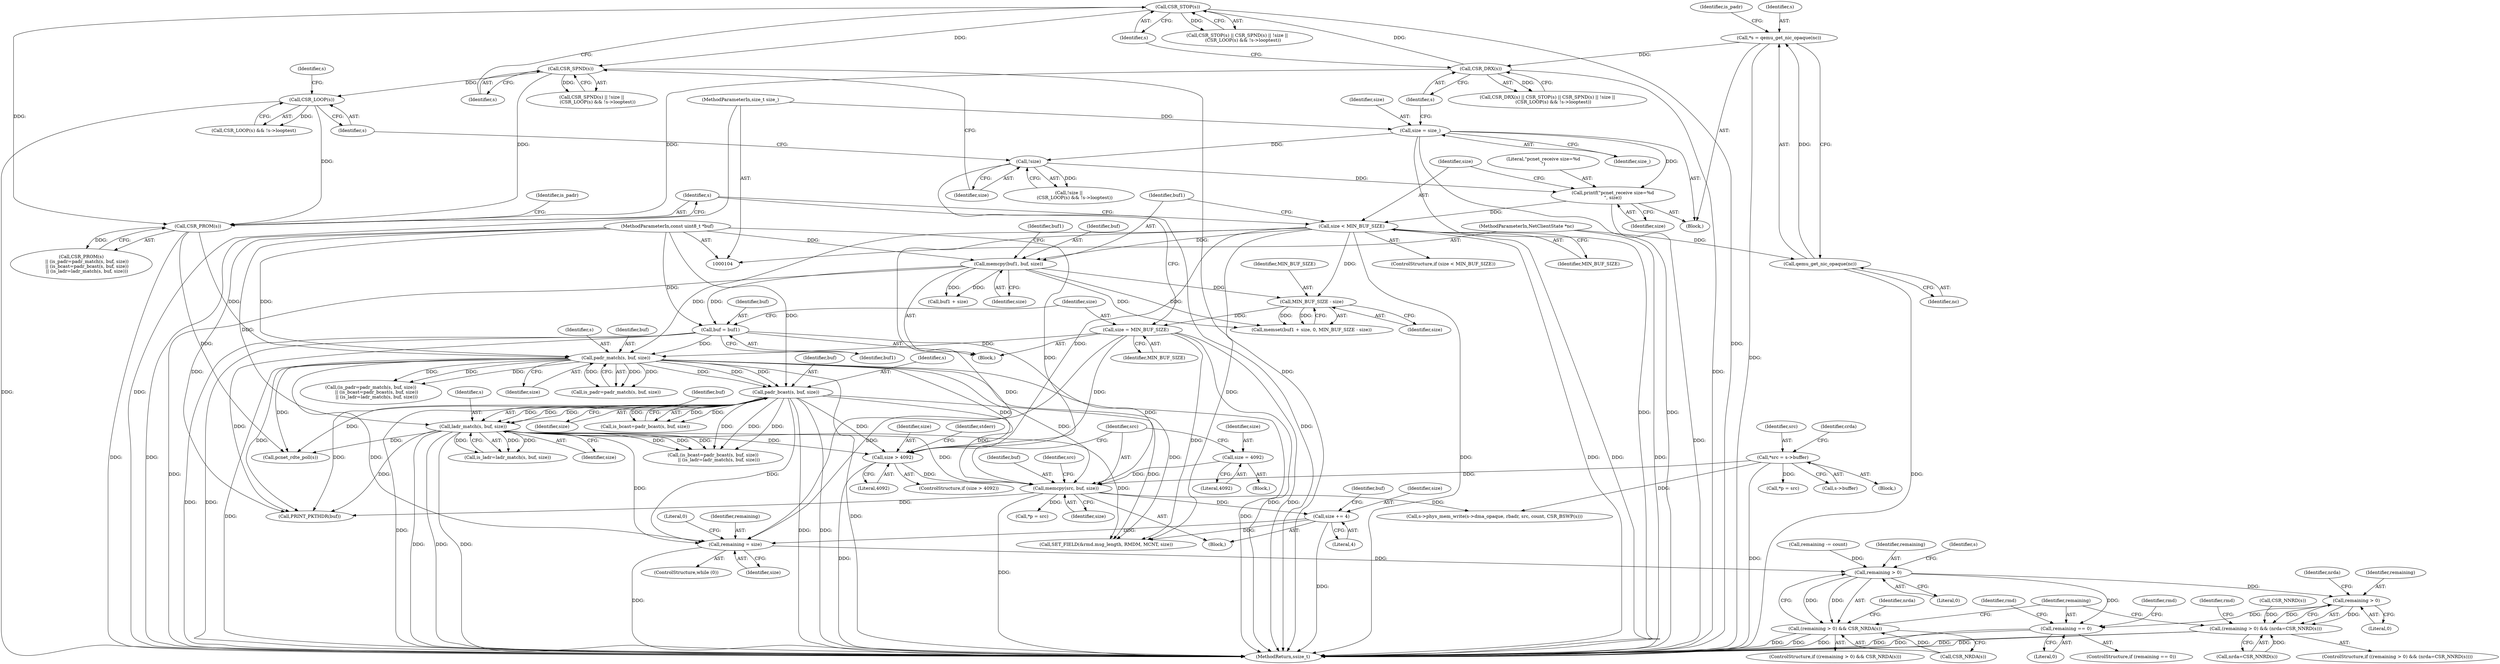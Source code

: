 digraph "0_qemu_8b98a2f07175d46c3f7217639bd5e03f2ec56343@API" {
"1000494" [label="(Call,remaining = size)"];
"1000206" [label="(Call,ladr_match(s, buf, size))"];
"1000200" [label="(Call,padr_bcast(s, buf, size))"];
"1000193" [label="(Call,padr_match(s, buf, size))"];
"1000188" [label="(Call,CSR_PROM(s))"];
"1000141" [label="(Call,CSR_STOP(s))"];
"1000138" [label="(Call,CSR_DRX(s))"];
"1000110" [label="(Call,*s = qemu_get_nic_opaque(nc))"];
"1000112" [label="(Call,qemu_get_nic_opaque(nc))"];
"1000105" [label="(MethodParameterIn,NetClientState *nc)"];
"1000150" [label="(Call,CSR_LOOP(s))"];
"1000144" [label="(Call,CSR_SPND(s))"];
"1000180" [label="(Call,buf = buf1)"];
"1000168" [label="(Call,memcpy(buf1, buf, size))"];
"1000106" [label="(MethodParameterIn,const uint8_t *buf)"];
"1000164" [label="(Call,size < MIN_BUF_SIZE)"];
"1000160" [label="(Call,printf(\"pcnet_receive size=%d\n\", size))"];
"1000133" [label="(Call,size = size_)"];
"1000107" [label="(MethodParameterIn,size_t size_)"];
"1000147" [label="(Call,!size)"];
"1000183" [label="(Call,size = MIN_BUF_SIZE)"];
"1000177" [label="(Call,MIN_BUF_SIZE - size)"];
"1000390" [label="(Call,size += 4)"];
"1000354" [label="(Call,memcpy(src, buf, size))"];
"1000322" [label="(Call,*src = s->buffer)"];
"1000351" [label="(Call,size = 4092)"];
"1000344" [label="(Call,size > 4092)"];
"1000500" [label="(Call,remaining > 0)"];
"1000499" [label="(Call,(remaining > 0) && CSR_NRDA(s))"];
"1000537" [label="(Call,remaining > 0)"];
"1000536" [label="(Call,(remaining > 0) && (nrda=CSR_NNRD(s)))"];
"1000565" [label="(Call,remaining == 0)"];
"1000204" [label="(Call,is_ladr=ladr_match(s, buf, size))"];
"1000133" [label="(Call,size = size_)"];
"1000400" [label="(Call,*p = src)"];
"1000177" [label="(Call,MIN_BUF_SIZE - size)"];
"1000137" [label="(Call,CSR_DRX(s) || CSR_STOP(s) || CSR_SPND(s) || !size ||\n        (CSR_LOOP(s) && !s->looptest))"];
"1000645" [label="(Identifier,rmd)"];
"1000134" [label="(Identifier,size)"];
"1000536" [label="(Call,(remaining > 0) && (nrda=CSR_NNRD(s)))"];
"1000203" [label="(Identifier,size)"];
"1000492" [label="(ControlStructure,while (0))"];
"1000166" [label="(Identifier,MIN_BUF_SIZE)"];
"1000503" [label="(Call,CSR_NRDA(s))"];
"1000357" [label="(Identifier,size)"];
"1000567" [label="(Literal,0)"];
"1000187" [label="(Call,CSR_PROM(s)\n        || (is_padr=padr_match(s, buf, size))\n        || (is_bcast=padr_bcast(s, buf, size))\n        || (is_ladr=ladr_match(s, buf, size)))"];
"1000547" [label="(Identifier,rmd)"];
"1000183" [label="(Call,size = MIN_BUF_SIZE)"];
"1000201" [label="(Identifier,s)"];
"1000498" [label="(ControlStructure,if ((remaining > 0) && CSR_NRDA(s)))"];
"1000135" [label="(Identifier,size_)"];
"1000139" [label="(Identifier,s)"];
"1000473" [label="(Call,remaining -= count)"];
"1000180" [label="(Call,buf = buf1)"];
"1000188" [label="(Call,CSR_PROM(s))"];
"1000172" [label="(Call,memset(buf1 + size, 0, MIN_BUF_SIZE - size))"];
"1000355" [label="(Identifier,src)"];
"1000179" [label="(Identifier,size)"];
"1000322" [label="(Call,*src = s->buffer)"];
"1000181" [label="(Identifier,buf)"];
"1000185" [label="(Identifier,MIN_BUF_SIZE)"];
"1000165" [label="(Identifier,size)"];
"1000209" [label="(Identifier,size)"];
"1000116" [label="(Identifier,is_padr)"];
"1000173" [label="(Call,buf1 + size)"];
"1000496" [label="(Identifier,size)"];
"1000194" [label="(Identifier,s)"];
"1000564" [label="(ControlStructure,if (remaining == 0))"];
"1000541" [label="(Identifier,nrda)"];
"1000329" [label="(Identifier,crda)"];
"1000168" [label="(Call,memcpy(buf1, buf, size))"];
"1000542" [label="(Call,CSR_NNRD(s))"];
"1000324" [label="(Call,s->buffer)"];
"1000424" [label="(Call,PRINT_PKTHDR(buf))"];
"1000565" [label="(Call,remaining == 0)"];
"1000198" [label="(Call,is_bcast=padr_bcast(s, buf, size))"];
"1000191" [label="(Call,is_padr=padr_match(s, buf, size))"];
"1000140" [label="(Call,CSR_STOP(s) || CSR_SPND(s) || !size ||\n        (CSR_LOOP(s) && !s->looptest))"];
"1000105" [label="(MethodParameterIn,NetClientState *nc)"];
"1000162" [label="(Identifier,size)"];
"1000537" [label="(Call,remaining > 0)"];
"1000138" [label="(Call,CSR_DRX(s))"];
"1000392" [label="(Literal,4)"];
"1000144" [label="(Call,CSR_SPND(s))"];
"1000500" [label="(Call,remaining > 0)"];
"1000345" [label="(Identifier,size)"];
"1000189" [label="(Identifier,s)"];
"1000107" [label="(MethodParameterIn,size_t size_)"];
"1000323" [label="(Identifier,src)"];
"1000352" [label="(Identifier,size)"];
"1000148" [label="(Identifier,size)"];
"1000154" [label="(Identifier,s)"];
"1000540" [label="(Call,nrda=CSR_NNRD(s))"];
"1000151" [label="(Identifier,s)"];
"1000169" [label="(Identifier,buf1)"];
"1000493" [label="(Literal,0)"];
"1000143" [label="(Call,CSR_SPND(s) || !size ||\n        (CSR_LOOP(s) && !s->looptest))"];
"1000190" [label="(Call,(is_padr=padr_match(s, buf, size))\n        || (is_bcast=padr_bcast(s, buf, size))\n        || (is_ladr=ladr_match(s, buf, size)))"];
"1000161" [label="(Literal,\"pcnet_receive size=%d\n\")"];
"1000461" [label="(Call,s->phys_mem_write(s->dma_opaque, rbadr, src, count, CSR_BSWP(s)))"];
"1000535" [label="(ControlStructure,if ((remaining > 0) && (nrda=CSR_NNRD(s))))"];
"1000499" [label="(Call,(remaining > 0) && CSR_NRDA(s))"];
"1000141" [label="(Call,CSR_STOP(s))"];
"1000200" [label="(Call,padr_bcast(s, buf, size))"];
"1000184" [label="(Identifier,size)"];
"1000195" [label="(Identifier,buf)"];
"1000342" [label="(Block,)"];
"1000343" [label="(ControlStructure,if (size > 4092))"];
"1000711" [label="(MethodReturn,ssize_t)"];
"1000569" [label="(Call,SET_FIELD(&rmd.msg_length, RMDM, MCNT, size))"];
"1000142" [label="(Identifier,s)"];
"1000110" [label="(Call,*s = qemu_get_nic_opaque(nc))"];
"1000344" [label="(Call,size > 4092)"];
"1000211" [label="(Call,pcnet_rdte_poll(s))"];
"1000108" [label="(Block,)"];
"1000197" [label="(Call,(is_bcast=padr_bcast(s, buf, size))\n        || (is_ladr=ladr_match(s, buf, size)))"];
"1000170" [label="(Identifier,buf)"];
"1000146" [label="(Call,!size ||\n        (CSR_LOOP(s) && !s->looptest))"];
"1000351" [label="(Call,size = 4092)"];
"1000112" [label="(Call,qemu_get_nic_opaque(nc))"];
"1000494" [label="(Call,remaining = size)"];
"1000346" [label="(Literal,4092)"];
"1000196" [label="(Identifier,size)"];
"1000502" [label="(Literal,0)"];
"1000349" [label="(Identifier,stderr)"];
"1000149" [label="(Call,CSR_LOOP(s) && !s->looptest)"];
"1000163" [label="(ControlStructure,if (size < MIN_BUF_SIZE))"];
"1000539" [label="(Literal,0)"];
"1000538" [label="(Identifier,remaining)"];
"1000495" [label="(Identifier,remaining)"];
"1000572" [label="(Identifier,rmd)"];
"1000147" [label="(Call,!size)"];
"1000193" [label="(Call,padr_match(s, buf, size))"];
"1000207" [label="(Identifier,s)"];
"1000391" [label="(Identifier,size)"];
"1000320" [label="(Block,)"];
"1000347" [label="(Block,)"];
"1000192" [label="(Identifier,is_padr)"];
"1000150" [label="(Call,CSR_LOOP(s))"];
"1000368" [label="(Call,*p = src)"];
"1000390" [label="(Call,size += 4)"];
"1000354" [label="(Call,memcpy(src, buf, size))"];
"1000164" [label="(Call,size < MIN_BUF_SIZE)"];
"1000182" [label="(Identifier,buf1)"];
"1000174" [label="(Identifier,buf1)"];
"1000508" [label="(Identifier,nrda)"];
"1000145" [label="(Identifier,s)"];
"1000171" [label="(Identifier,size)"];
"1000178" [label="(Identifier,MIN_BUF_SIZE)"];
"1000501" [label="(Identifier,remaining)"];
"1000566" [label="(Identifier,remaining)"];
"1000106" [label="(MethodParameterIn,const uint8_t *buf)"];
"1000356" [label="(Identifier,buf)"];
"1000111" [label="(Identifier,s)"];
"1000425" [label="(Identifier,buf)"];
"1000206" [label="(Call,ladr_match(s, buf, size))"];
"1000113" [label="(Identifier,nc)"];
"1000504" [label="(Identifier,s)"];
"1000360" [label="(Identifier,src)"];
"1000208" [label="(Identifier,buf)"];
"1000160" [label="(Call,printf(\"pcnet_receive size=%d\n\", size))"];
"1000353" [label="(Literal,4092)"];
"1000202" [label="(Identifier,buf)"];
"1000167" [label="(Block,)"];
"1000494" -> "1000492"  [label="AST: "];
"1000494" -> "1000496"  [label="CFG: "];
"1000495" -> "1000494"  [label="AST: "];
"1000496" -> "1000494"  [label="AST: "];
"1000493" -> "1000494"  [label="CFG: "];
"1000494" -> "1000711"  [label="DDG: "];
"1000206" -> "1000494"  [label="DDG: "];
"1000183" -> "1000494"  [label="DDG: "];
"1000200" -> "1000494"  [label="DDG: "];
"1000390" -> "1000494"  [label="DDG: "];
"1000193" -> "1000494"  [label="DDG: "];
"1000164" -> "1000494"  [label="DDG: "];
"1000494" -> "1000500"  [label="DDG: "];
"1000206" -> "1000204"  [label="AST: "];
"1000206" -> "1000209"  [label="CFG: "];
"1000207" -> "1000206"  [label="AST: "];
"1000208" -> "1000206"  [label="AST: "];
"1000209" -> "1000206"  [label="AST: "];
"1000204" -> "1000206"  [label="CFG: "];
"1000206" -> "1000711"  [label="DDG: "];
"1000206" -> "1000711"  [label="DDG: "];
"1000206" -> "1000711"  [label="DDG: "];
"1000206" -> "1000197"  [label="DDG: "];
"1000206" -> "1000197"  [label="DDG: "];
"1000206" -> "1000197"  [label="DDG: "];
"1000206" -> "1000204"  [label="DDG: "];
"1000206" -> "1000204"  [label="DDG: "];
"1000206" -> "1000204"  [label="DDG: "];
"1000200" -> "1000206"  [label="DDG: "];
"1000200" -> "1000206"  [label="DDG: "];
"1000200" -> "1000206"  [label="DDG: "];
"1000106" -> "1000206"  [label="DDG: "];
"1000206" -> "1000211"  [label="DDG: "];
"1000206" -> "1000344"  [label="DDG: "];
"1000206" -> "1000354"  [label="DDG: "];
"1000206" -> "1000424"  [label="DDG: "];
"1000206" -> "1000569"  [label="DDG: "];
"1000200" -> "1000198"  [label="AST: "];
"1000200" -> "1000203"  [label="CFG: "];
"1000201" -> "1000200"  [label="AST: "];
"1000202" -> "1000200"  [label="AST: "];
"1000203" -> "1000200"  [label="AST: "];
"1000198" -> "1000200"  [label="CFG: "];
"1000200" -> "1000711"  [label="DDG: "];
"1000200" -> "1000711"  [label="DDG: "];
"1000200" -> "1000711"  [label="DDG: "];
"1000200" -> "1000197"  [label="DDG: "];
"1000200" -> "1000197"  [label="DDG: "];
"1000200" -> "1000197"  [label="DDG: "];
"1000200" -> "1000198"  [label="DDG: "];
"1000200" -> "1000198"  [label="DDG: "];
"1000200" -> "1000198"  [label="DDG: "];
"1000193" -> "1000200"  [label="DDG: "];
"1000193" -> "1000200"  [label="DDG: "];
"1000193" -> "1000200"  [label="DDG: "];
"1000106" -> "1000200"  [label="DDG: "];
"1000200" -> "1000211"  [label="DDG: "];
"1000200" -> "1000344"  [label="DDG: "];
"1000200" -> "1000354"  [label="DDG: "];
"1000200" -> "1000424"  [label="DDG: "];
"1000200" -> "1000569"  [label="DDG: "];
"1000193" -> "1000191"  [label="AST: "];
"1000193" -> "1000196"  [label="CFG: "];
"1000194" -> "1000193"  [label="AST: "];
"1000195" -> "1000193"  [label="AST: "];
"1000196" -> "1000193"  [label="AST: "];
"1000191" -> "1000193"  [label="CFG: "];
"1000193" -> "1000711"  [label="DDG: "];
"1000193" -> "1000711"  [label="DDG: "];
"1000193" -> "1000711"  [label="DDG: "];
"1000193" -> "1000190"  [label="DDG: "];
"1000193" -> "1000190"  [label="DDG: "];
"1000193" -> "1000190"  [label="DDG: "];
"1000193" -> "1000191"  [label="DDG: "];
"1000193" -> "1000191"  [label="DDG: "];
"1000193" -> "1000191"  [label="DDG: "];
"1000188" -> "1000193"  [label="DDG: "];
"1000180" -> "1000193"  [label="DDG: "];
"1000106" -> "1000193"  [label="DDG: "];
"1000183" -> "1000193"  [label="DDG: "];
"1000164" -> "1000193"  [label="DDG: "];
"1000193" -> "1000211"  [label="DDG: "];
"1000193" -> "1000344"  [label="DDG: "];
"1000193" -> "1000354"  [label="DDG: "];
"1000193" -> "1000424"  [label="DDG: "];
"1000193" -> "1000569"  [label="DDG: "];
"1000188" -> "1000187"  [label="AST: "];
"1000188" -> "1000189"  [label="CFG: "];
"1000189" -> "1000188"  [label="AST: "];
"1000192" -> "1000188"  [label="CFG: "];
"1000187" -> "1000188"  [label="CFG: "];
"1000188" -> "1000711"  [label="DDG: "];
"1000188" -> "1000187"  [label="DDG: "];
"1000141" -> "1000188"  [label="DDG: "];
"1000150" -> "1000188"  [label="DDG: "];
"1000138" -> "1000188"  [label="DDG: "];
"1000144" -> "1000188"  [label="DDG: "];
"1000188" -> "1000211"  [label="DDG: "];
"1000141" -> "1000140"  [label="AST: "];
"1000141" -> "1000142"  [label="CFG: "];
"1000142" -> "1000141"  [label="AST: "];
"1000145" -> "1000141"  [label="CFG: "];
"1000140" -> "1000141"  [label="CFG: "];
"1000141" -> "1000711"  [label="DDG: "];
"1000141" -> "1000140"  [label="DDG: "];
"1000138" -> "1000141"  [label="DDG: "];
"1000141" -> "1000144"  [label="DDG: "];
"1000138" -> "1000137"  [label="AST: "];
"1000138" -> "1000139"  [label="CFG: "];
"1000139" -> "1000138"  [label="AST: "];
"1000142" -> "1000138"  [label="CFG: "];
"1000137" -> "1000138"  [label="CFG: "];
"1000138" -> "1000711"  [label="DDG: "];
"1000138" -> "1000137"  [label="DDG: "];
"1000110" -> "1000138"  [label="DDG: "];
"1000110" -> "1000108"  [label="AST: "];
"1000110" -> "1000112"  [label="CFG: "];
"1000111" -> "1000110"  [label="AST: "];
"1000112" -> "1000110"  [label="AST: "];
"1000116" -> "1000110"  [label="CFG: "];
"1000110" -> "1000711"  [label="DDG: "];
"1000112" -> "1000110"  [label="DDG: "];
"1000112" -> "1000113"  [label="CFG: "];
"1000113" -> "1000112"  [label="AST: "];
"1000112" -> "1000711"  [label="DDG: "];
"1000105" -> "1000112"  [label="DDG: "];
"1000105" -> "1000104"  [label="AST: "];
"1000105" -> "1000711"  [label="DDG: "];
"1000150" -> "1000149"  [label="AST: "];
"1000150" -> "1000151"  [label="CFG: "];
"1000151" -> "1000150"  [label="AST: "];
"1000154" -> "1000150"  [label="CFG: "];
"1000149" -> "1000150"  [label="CFG: "];
"1000150" -> "1000711"  [label="DDG: "];
"1000150" -> "1000149"  [label="DDG: "];
"1000144" -> "1000150"  [label="DDG: "];
"1000144" -> "1000143"  [label="AST: "];
"1000144" -> "1000145"  [label="CFG: "];
"1000145" -> "1000144"  [label="AST: "];
"1000148" -> "1000144"  [label="CFG: "];
"1000143" -> "1000144"  [label="CFG: "];
"1000144" -> "1000711"  [label="DDG: "];
"1000144" -> "1000143"  [label="DDG: "];
"1000180" -> "1000167"  [label="AST: "];
"1000180" -> "1000182"  [label="CFG: "];
"1000181" -> "1000180"  [label="AST: "];
"1000182" -> "1000180"  [label="AST: "];
"1000184" -> "1000180"  [label="CFG: "];
"1000180" -> "1000711"  [label="DDG: "];
"1000180" -> "1000711"  [label="DDG: "];
"1000168" -> "1000180"  [label="DDG: "];
"1000106" -> "1000180"  [label="DDG: "];
"1000180" -> "1000354"  [label="DDG: "];
"1000180" -> "1000424"  [label="DDG: "];
"1000168" -> "1000167"  [label="AST: "];
"1000168" -> "1000171"  [label="CFG: "];
"1000169" -> "1000168"  [label="AST: "];
"1000170" -> "1000168"  [label="AST: "];
"1000171" -> "1000168"  [label="AST: "];
"1000174" -> "1000168"  [label="CFG: "];
"1000168" -> "1000711"  [label="DDG: "];
"1000106" -> "1000168"  [label="DDG: "];
"1000164" -> "1000168"  [label="DDG: "];
"1000168" -> "1000172"  [label="DDG: "];
"1000168" -> "1000172"  [label="DDG: "];
"1000168" -> "1000173"  [label="DDG: "];
"1000168" -> "1000173"  [label="DDG: "];
"1000168" -> "1000177"  [label="DDG: "];
"1000106" -> "1000104"  [label="AST: "];
"1000106" -> "1000711"  [label="DDG: "];
"1000106" -> "1000354"  [label="DDG: "];
"1000106" -> "1000424"  [label="DDG: "];
"1000164" -> "1000163"  [label="AST: "];
"1000164" -> "1000166"  [label="CFG: "];
"1000165" -> "1000164"  [label="AST: "];
"1000166" -> "1000164"  [label="AST: "];
"1000169" -> "1000164"  [label="CFG: "];
"1000189" -> "1000164"  [label="CFG: "];
"1000164" -> "1000711"  [label="DDG: "];
"1000164" -> "1000711"  [label="DDG: "];
"1000164" -> "1000711"  [label="DDG: "];
"1000160" -> "1000164"  [label="DDG: "];
"1000164" -> "1000177"  [label="DDG: "];
"1000164" -> "1000344"  [label="DDG: "];
"1000164" -> "1000569"  [label="DDG: "];
"1000160" -> "1000108"  [label="AST: "];
"1000160" -> "1000162"  [label="CFG: "];
"1000161" -> "1000160"  [label="AST: "];
"1000162" -> "1000160"  [label="AST: "];
"1000165" -> "1000160"  [label="CFG: "];
"1000160" -> "1000711"  [label="DDG: "];
"1000133" -> "1000160"  [label="DDG: "];
"1000147" -> "1000160"  [label="DDG: "];
"1000133" -> "1000108"  [label="AST: "];
"1000133" -> "1000135"  [label="CFG: "];
"1000134" -> "1000133"  [label="AST: "];
"1000135" -> "1000133"  [label="AST: "];
"1000139" -> "1000133"  [label="CFG: "];
"1000133" -> "1000711"  [label="DDG: "];
"1000133" -> "1000711"  [label="DDG: "];
"1000107" -> "1000133"  [label="DDG: "];
"1000133" -> "1000147"  [label="DDG: "];
"1000107" -> "1000104"  [label="AST: "];
"1000107" -> "1000711"  [label="DDG: "];
"1000147" -> "1000146"  [label="AST: "];
"1000147" -> "1000148"  [label="CFG: "];
"1000148" -> "1000147"  [label="AST: "];
"1000151" -> "1000147"  [label="CFG: "];
"1000146" -> "1000147"  [label="CFG: "];
"1000147" -> "1000711"  [label="DDG: "];
"1000147" -> "1000146"  [label="DDG: "];
"1000183" -> "1000167"  [label="AST: "];
"1000183" -> "1000185"  [label="CFG: "];
"1000184" -> "1000183"  [label="AST: "];
"1000185" -> "1000183"  [label="AST: "];
"1000189" -> "1000183"  [label="CFG: "];
"1000183" -> "1000711"  [label="DDG: "];
"1000183" -> "1000711"  [label="DDG: "];
"1000177" -> "1000183"  [label="DDG: "];
"1000183" -> "1000344"  [label="DDG: "];
"1000183" -> "1000569"  [label="DDG: "];
"1000177" -> "1000172"  [label="AST: "];
"1000177" -> "1000179"  [label="CFG: "];
"1000178" -> "1000177"  [label="AST: "];
"1000179" -> "1000177"  [label="AST: "];
"1000172" -> "1000177"  [label="CFG: "];
"1000177" -> "1000172"  [label="DDG: "];
"1000177" -> "1000172"  [label="DDG: "];
"1000390" -> "1000342"  [label="AST: "];
"1000390" -> "1000392"  [label="CFG: "];
"1000391" -> "1000390"  [label="AST: "];
"1000392" -> "1000390"  [label="AST: "];
"1000425" -> "1000390"  [label="CFG: "];
"1000390" -> "1000711"  [label="DDG: "];
"1000354" -> "1000390"  [label="DDG: "];
"1000390" -> "1000569"  [label="DDG: "];
"1000354" -> "1000342"  [label="AST: "];
"1000354" -> "1000357"  [label="CFG: "];
"1000355" -> "1000354"  [label="AST: "];
"1000356" -> "1000354"  [label="AST: "];
"1000357" -> "1000354"  [label="AST: "];
"1000360" -> "1000354"  [label="CFG: "];
"1000354" -> "1000711"  [label="DDG: "];
"1000322" -> "1000354"  [label="DDG: "];
"1000351" -> "1000354"  [label="DDG: "];
"1000344" -> "1000354"  [label="DDG: "];
"1000354" -> "1000368"  [label="DDG: "];
"1000354" -> "1000424"  [label="DDG: "];
"1000354" -> "1000461"  [label="DDG: "];
"1000322" -> "1000320"  [label="AST: "];
"1000322" -> "1000324"  [label="CFG: "];
"1000323" -> "1000322"  [label="AST: "];
"1000324" -> "1000322"  [label="AST: "];
"1000329" -> "1000322"  [label="CFG: "];
"1000322" -> "1000711"  [label="DDG: "];
"1000322" -> "1000400"  [label="DDG: "];
"1000322" -> "1000461"  [label="DDG: "];
"1000351" -> "1000347"  [label="AST: "];
"1000351" -> "1000353"  [label="CFG: "];
"1000352" -> "1000351"  [label="AST: "];
"1000353" -> "1000351"  [label="AST: "];
"1000355" -> "1000351"  [label="CFG: "];
"1000344" -> "1000343"  [label="AST: "];
"1000344" -> "1000346"  [label="CFG: "];
"1000345" -> "1000344"  [label="AST: "];
"1000346" -> "1000344"  [label="AST: "];
"1000349" -> "1000344"  [label="CFG: "];
"1000355" -> "1000344"  [label="CFG: "];
"1000344" -> "1000711"  [label="DDG: "];
"1000500" -> "1000499"  [label="AST: "];
"1000500" -> "1000502"  [label="CFG: "];
"1000501" -> "1000500"  [label="AST: "];
"1000502" -> "1000500"  [label="AST: "];
"1000504" -> "1000500"  [label="CFG: "];
"1000499" -> "1000500"  [label="CFG: "];
"1000500" -> "1000499"  [label="DDG: "];
"1000500" -> "1000499"  [label="DDG: "];
"1000473" -> "1000500"  [label="DDG: "];
"1000500" -> "1000537"  [label="DDG: "];
"1000500" -> "1000565"  [label="DDG: "];
"1000499" -> "1000498"  [label="AST: "];
"1000499" -> "1000503"  [label="CFG: "];
"1000503" -> "1000499"  [label="AST: "];
"1000508" -> "1000499"  [label="CFG: "];
"1000566" -> "1000499"  [label="CFG: "];
"1000499" -> "1000711"  [label="DDG: "];
"1000499" -> "1000711"  [label="DDG: "];
"1000499" -> "1000711"  [label="DDG: "];
"1000503" -> "1000499"  [label="DDG: "];
"1000537" -> "1000536"  [label="AST: "];
"1000537" -> "1000539"  [label="CFG: "];
"1000538" -> "1000537"  [label="AST: "];
"1000539" -> "1000537"  [label="AST: "];
"1000541" -> "1000537"  [label="CFG: "];
"1000536" -> "1000537"  [label="CFG: "];
"1000537" -> "1000536"  [label="DDG: "];
"1000537" -> "1000536"  [label="DDG: "];
"1000537" -> "1000565"  [label="DDG: "];
"1000536" -> "1000535"  [label="AST: "];
"1000536" -> "1000540"  [label="CFG: "];
"1000540" -> "1000536"  [label="AST: "];
"1000547" -> "1000536"  [label="CFG: "];
"1000566" -> "1000536"  [label="CFG: "];
"1000536" -> "1000711"  [label="DDG: "];
"1000536" -> "1000711"  [label="DDG: "];
"1000540" -> "1000536"  [label="DDG: "];
"1000542" -> "1000536"  [label="DDG: "];
"1000565" -> "1000564"  [label="AST: "];
"1000565" -> "1000567"  [label="CFG: "];
"1000566" -> "1000565"  [label="AST: "];
"1000567" -> "1000565"  [label="AST: "];
"1000572" -> "1000565"  [label="CFG: "];
"1000645" -> "1000565"  [label="CFG: "];
"1000565" -> "1000711"  [label="DDG: "];
"1000565" -> "1000711"  [label="DDG: "];
}
